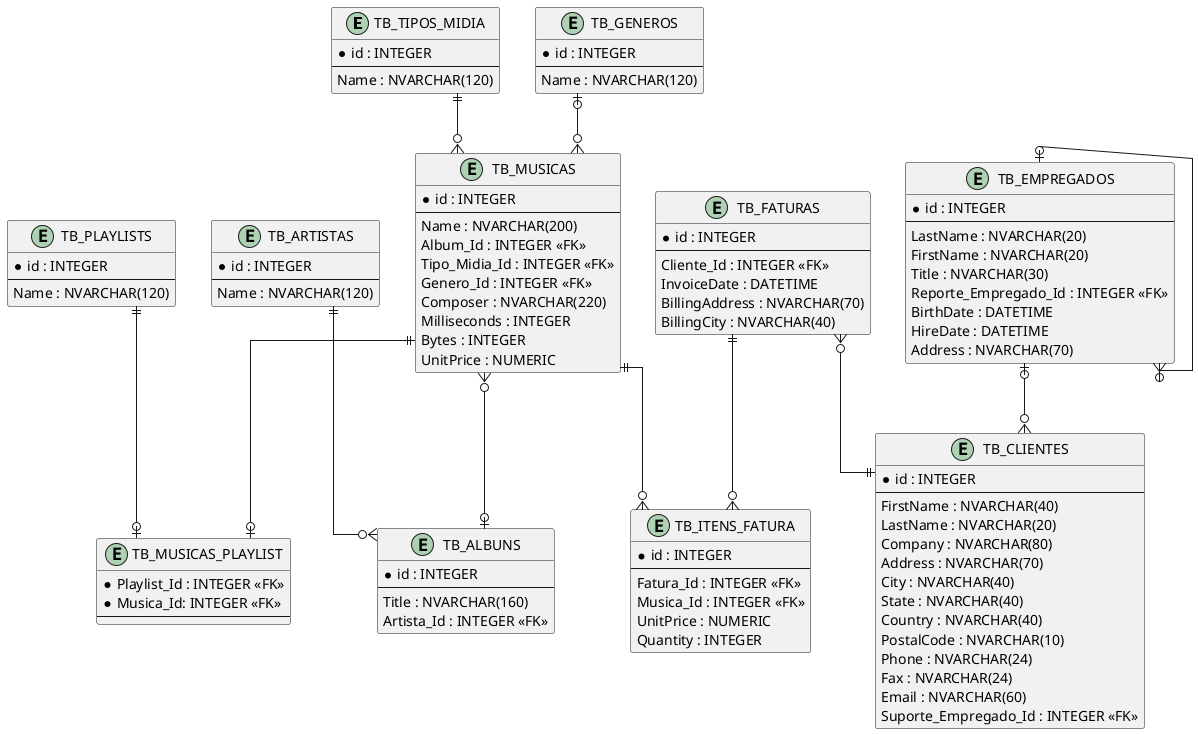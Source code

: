 @startuml
entity "TB_TIPOS_MIDIA" {
*id : INTEGER
--
Name : NVARCHAR(120)
}

entity "TB_GENEROS" {
*id : INTEGER
--
Name : NVARCHAR(120)
}

entity "TB_PLAYLISTS" {
*id : INTEGER
--
Name : NVARCHAR(120)
}

entity "TB_MUSICAS_PLAYLIST" {
*Playlist_Id : INTEGER <<FK>>
*Musica_Id: INTEGER <<FK>>
--
}

entity "TB_MUSICAS" {
*id : INTEGER
--
Name : NVARCHAR(200)
Album_Id : INTEGER <<FK>>
Tipo_Midia_Id : INTEGER <<FK>>
Genero_Id : INTEGER <<FK>>
Composer : NVARCHAR(220)
Milliseconds : INTEGER
Bytes : INTEGER
UnitPrice : NUMERIC
}

entity "TB_ARTISTAS" {
*id : INTEGER
--
Name : NVARCHAR(120)
}

entity "TB_FATURAS" {
*id : INTEGER
--
Cliente_Id : INTEGER <<FK>>
InvoiceDate : DATETIME
BillingAddress : NVARCHAR(70)
BillingCity : NVARCHAR(40)
}

entity "TB_ITENS_FATURA" {
*id : INTEGER
--
Fatura_Id : INTEGER <<FK>>
Musica_Id : INTEGER <<FK>>
UnitPrice : NUMERIC
Quantity : INTEGER
}

entity "TB_ALBUNS" {
*id : INTEGER
--
Title : NVARCHAR(160)
Artista_Id : INTEGER <<FK>>
}

entity "TB_CLIENTES" {
*id : INTEGER
--
FirstName : NVARCHAR(40)
LastName : NVARCHAR(20)
Company : NVARCHAR(80)
Address : NVARCHAR(70)
City : NVARCHAR(40)
State : NVARCHAR(40)
Country : NVARCHAR(40)
PostalCode : NVARCHAR(10)
Phone : NVARCHAR(24)
Fax : NVARCHAR(24)
Email : NVARCHAR(60)
Suporte_Empregado_Id : INTEGER <<FK>>
}

entity "TB_EMPREGADOS" {
*id : INTEGER
--
LastName : NVARCHAR(20)
FirstName : NVARCHAR(20)
Title : NVARCHAR(30)
Reporte_Empregado_Id : INTEGER <<FK>>
BirthDate : DATETIME
HireDate : DATETIME
Address : NVARCHAR(70)
}

TB_TIPOS_MIDIA ||--o{ TB_MUSICAS
TB_GENEROS |o--o{ TB_MUSICAS

TB_PLAYLISTS ||--o| TB_MUSICAS_PLAYLIST
TB_MUSICAS ||--o| TB_MUSICAS_PLAYLIST

TB_ARTISTAS ||--o{ TB_ALBUNS
TB_MUSICAS }o--o| TB_ALBUNS

TB_MUSICAS ||--o{ TB_ITENS_FATURA
TB_FATURAS ||--o{ TB_ITENS_FATURA

TB_FATURAS }o--|| TB_CLIENTES
TB_EMPREGADOS |o--o{ TB_CLIENTES

TB_EMPREGADOS |o--o{ TB_EMPREGADOS

skinparam linetype ortho
@enduml
